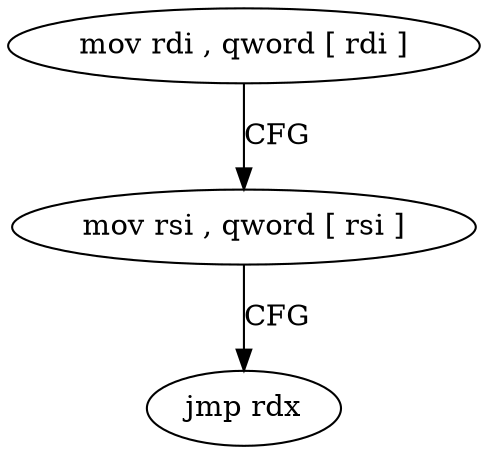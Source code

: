 digraph "func" {
"4225856" [label = "mov rdi , qword [ rdi ]" ]
"4225859" [label = "mov rsi , qword [ rsi ]" ]
"4225862" [label = "jmp rdx" ]
"4225856" -> "4225859" [ label = "CFG" ]
"4225859" -> "4225862" [ label = "CFG" ]
}
